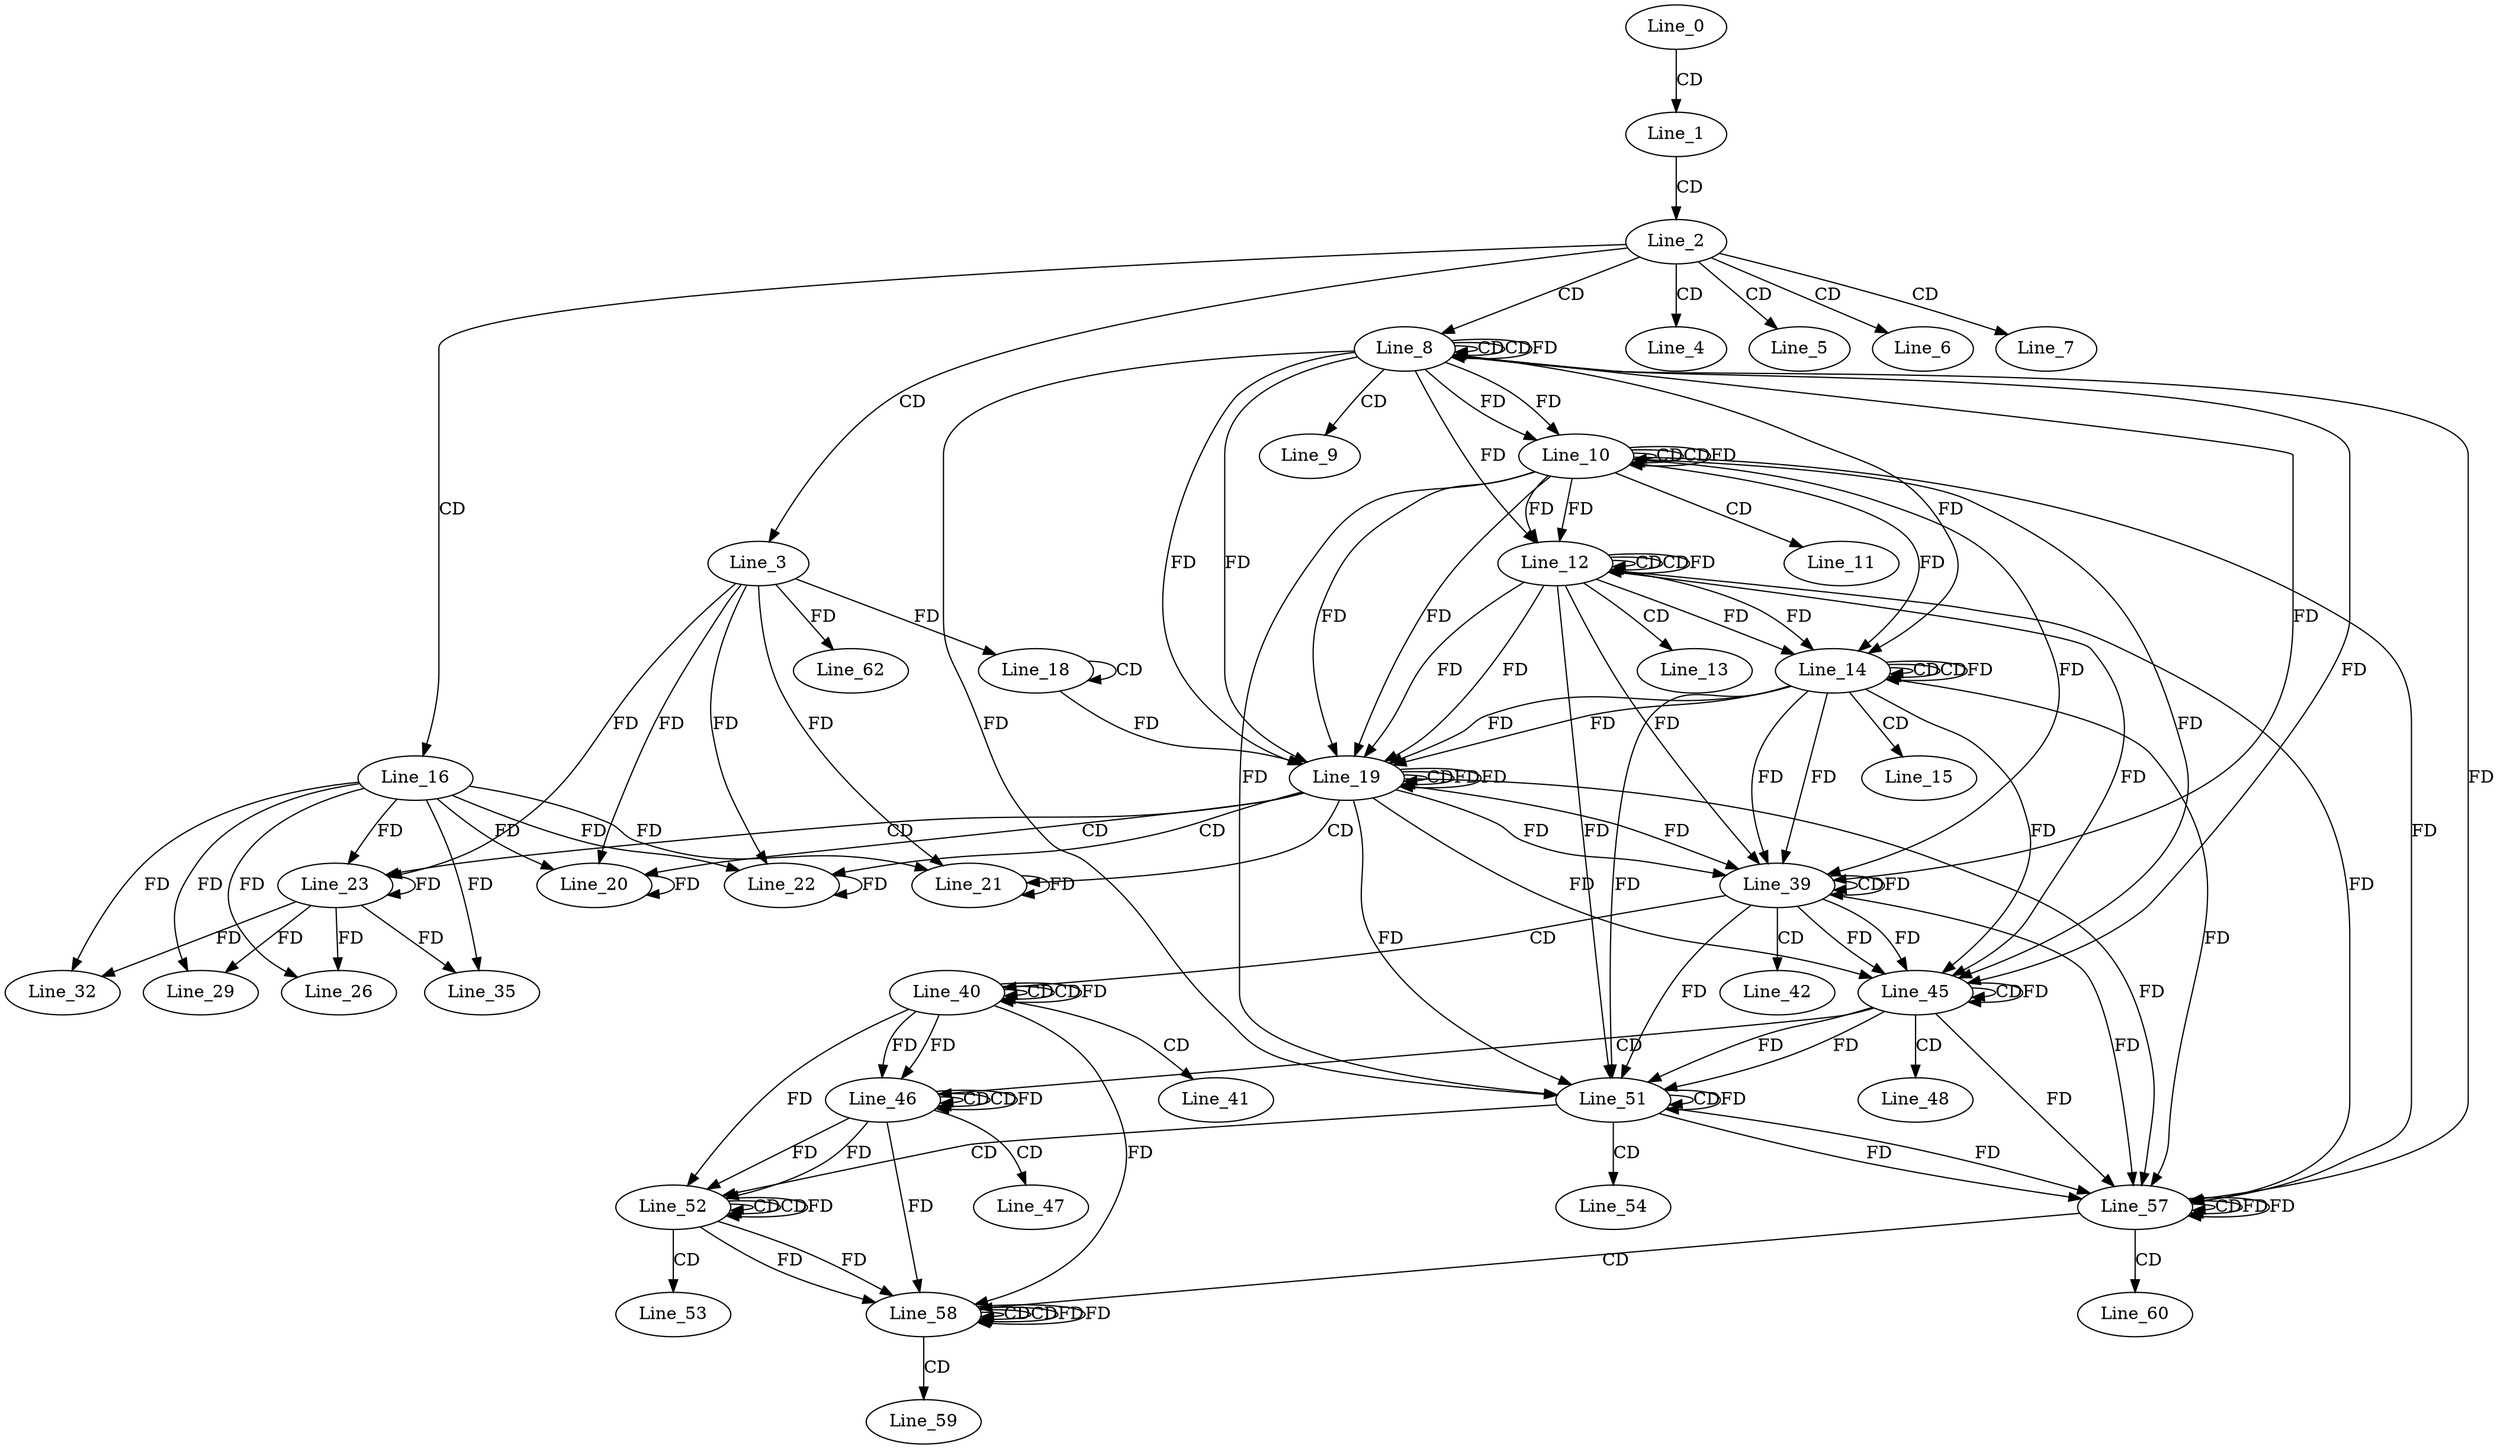 digraph G {
  Line_0;
  Line_1;
  Line_2;
  Line_3;
  Line_4;
  Line_5;
  Line_6;
  Line_7;
  Line_8;
  Line_8;
  Line_8;
  Line_9;
  Line_10;
  Line_10;
  Line_10;
  Line_11;
  Line_12;
  Line_12;
  Line_12;
  Line_13;
  Line_14;
  Line_14;
  Line_14;
  Line_15;
  Line_16;
  Line_18;
  Line_18;
  Line_19;
  Line_19;
  Line_19;
  Line_20;
  Line_20;
  Line_21;
  Line_21;
  Line_22;
  Line_22;
  Line_23;
  Line_23;
  Line_26;
  Line_29;
  Line_32;
  Line_35;
  Line_39;
  Line_39;
  Line_39;
  Line_40;
  Line_40;
  Line_40;
  Line_41;
  Line_42;
  Line_45;
  Line_45;
  Line_45;
  Line_46;
  Line_46;
  Line_46;
  Line_47;
  Line_48;
  Line_51;
  Line_51;
  Line_51;
  Line_52;
  Line_52;
  Line_52;
  Line_53;
  Line_54;
  Line_57;
  Line_57;
  Line_57;
  Line_58;
  Line_58;
  Line_58;
  Line_59;
  Line_60;
  Line_62;
  Line_0 -> Line_1 [ label="CD" ];
  Line_1 -> Line_2 [ label="CD" ];
  Line_2 -> Line_3 [ label="CD" ];
  Line_2 -> Line_4 [ label="CD" ];
  Line_2 -> Line_5 [ label="CD" ];
  Line_2 -> Line_6 [ label="CD" ];
  Line_2 -> Line_7 [ label="CD" ];
  Line_2 -> Line_8 [ label="CD" ];
  Line_8 -> Line_8 [ label="CD" ];
  Line_8 -> Line_8 [ label="CD" ];
  Line_8 -> Line_8 [ label="FD" ];
  Line_8 -> Line_9 [ label="CD" ];
  Line_10 -> Line_10 [ label="CD" ];
  Line_8 -> Line_10 [ label="FD" ];
  Line_10 -> Line_10 [ label="CD" ];
  Line_10 -> Line_10 [ label="FD" ];
  Line_8 -> Line_10 [ label="FD" ];
  Line_10 -> Line_11 [ label="CD" ];
  Line_12 -> Line_12 [ label="CD" ];
  Line_10 -> Line_12 [ label="FD" ];
  Line_12 -> Line_12 [ label="CD" ];
  Line_12 -> Line_12 [ label="FD" ];
  Line_10 -> Line_12 [ label="FD" ];
  Line_8 -> Line_12 [ label="FD" ];
  Line_12 -> Line_13 [ label="CD" ];
  Line_14 -> Line_14 [ label="CD" ];
  Line_12 -> Line_14 [ label="FD" ];
  Line_14 -> Line_14 [ label="CD" ];
  Line_14 -> Line_14 [ label="FD" ];
  Line_12 -> Line_14 [ label="FD" ];
  Line_10 -> Line_14 [ label="FD" ];
  Line_8 -> Line_14 [ label="FD" ];
  Line_14 -> Line_15 [ label="CD" ];
  Line_2 -> Line_16 [ label="CD" ];
  Line_18 -> Line_18 [ label="CD" ];
  Line_3 -> Line_18 [ label="FD" ];
  Line_14 -> Line_19 [ label="FD" ];
  Line_12 -> Line_19 [ label="FD" ];
  Line_10 -> Line_19 [ label="FD" ];
  Line_8 -> Line_19 [ label="FD" ];
  Line_18 -> Line_19 [ label="FD" ];
  Line_19 -> Line_19 [ label="CD" ];
  Line_19 -> Line_19 [ label="FD" ];
  Line_14 -> Line_19 [ label="FD" ];
  Line_12 -> Line_19 [ label="FD" ];
  Line_10 -> Line_19 [ label="FD" ];
  Line_8 -> Line_19 [ label="FD" ];
  Line_19 -> Line_20 [ label="CD" ];
  Line_20 -> Line_20 [ label="FD" ];
  Line_16 -> Line_20 [ label="FD" ];
  Line_3 -> Line_20 [ label="FD" ];
  Line_19 -> Line_21 [ label="CD" ];
  Line_21 -> Line_21 [ label="FD" ];
  Line_16 -> Line_21 [ label="FD" ];
  Line_3 -> Line_21 [ label="FD" ];
  Line_19 -> Line_22 [ label="CD" ];
  Line_22 -> Line_22 [ label="FD" ];
  Line_16 -> Line_22 [ label="FD" ];
  Line_3 -> Line_22 [ label="FD" ];
  Line_19 -> Line_23 [ label="CD" ];
  Line_23 -> Line_23 [ label="FD" ];
  Line_16 -> Line_23 [ label="FD" ];
  Line_3 -> Line_23 [ label="FD" ];
  Line_23 -> Line_26 [ label="FD" ];
  Line_16 -> Line_26 [ label="FD" ];
  Line_23 -> Line_29 [ label="FD" ];
  Line_16 -> Line_29 [ label="FD" ];
  Line_23 -> Line_32 [ label="FD" ];
  Line_16 -> Line_32 [ label="FD" ];
  Line_23 -> Line_35 [ label="FD" ];
  Line_16 -> Line_35 [ label="FD" ];
  Line_19 -> Line_39 [ label="FD" ];
  Line_14 -> Line_39 [ label="FD" ];
  Line_39 -> Line_39 [ label="CD" ];
  Line_39 -> Line_39 [ label="FD" ];
  Line_19 -> Line_39 [ label="FD" ];
  Line_14 -> Line_39 [ label="FD" ];
  Line_12 -> Line_39 [ label="FD" ];
  Line_10 -> Line_39 [ label="FD" ];
  Line_8 -> Line_39 [ label="FD" ];
  Line_39 -> Line_40 [ label="CD" ];
  Line_40 -> Line_40 [ label="CD" ];
  Line_40 -> Line_40 [ label="CD" ];
  Line_40 -> Line_40 [ label="FD" ];
  Line_40 -> Line_41 [ label="CD" ];
  Line_39 -> Line_42 [ label="CD" ];
  Line_39 -> Line_45 [ label="FD" ];
  Line_45 -> Line_45 [ label="CD" ];
  Line_45 -> Line_45 [ label="FD" ];
  Line_39 -> Line_45 [ label="FD" ];
  Line_19 -> Line_45 [ label="FD" ];
  Line_14 -> Line_45 [ label="FD" ];
  Line_12 -> Line_45 [ label="FD" ];
  Line_10 -> Line_45 [ label="FD" ];
  Line_8 -> Line_45 [ label="FD" ];
  Line_45 -> Line_46 [ label="CD" ];
  Line_46 -> Line_46 [ label="CD" ];
  Line_40 -> Line_46 [ label="FD" ];
  Line_46 -> Line_46 [ label="CD" ];
  Line_46 -> Line_46 [ label="FD" ];
  Line_40 -> Line_46 [ label="FD" ];
  Line_46 -> Line_47 [ label="CD" ];
  Line_45 -> Line_48 [ label="CD" ];
  Line_45 -> Line_51 [ label="FD" ];
  Line_51 -> Line_51 [ label="CD" ];
  Line_51 -> Line_51 [ label="FD" ];
  Line_45 -> Line_51 [ label="FD" ];
  Line_39 -> Line_51 [ label="FD" ];
  Line_19 -> Line_51 [ label="FD" ];
  Line_14 -> Line_51 [ label="FD" ];
  Line_12 -> Line_51 [ label="FD" ];
  Line_10 -> Line_51 [ label="FD" ];
  Line_8 -> Line_51 [ label="FD" ];
  Line_51 -> Line_52 [ label="CD" ];
  Line_52 -> Line_52 [ label="CD" ];
  Line_46 -> Line_52 [ label="FD" ];
  Line_52 -> Line_52 [ label="CD" ];
  Line_52 -> Line_52 [ label="FD" ];
  Line_46 -> Line_52 [ label="FD" ];
  Line_40 -> Line_52 [ label="FD" ];
  Line_52 -> Line_53 [ label="CD" ];
  Line_51 -> Line_54 [ label="CD" ];
  Line_51 -> Line_57 [ label="FD" ];
  Line_57 -> Line_57 [ label="CD" ];
  Line_57 -> Line_57 [ label="FD" ];
  Line_51 -> Line_57 [ label="FD" ];
  Line_45 -> Line_57 [ label="FD" ];
  Line_39 -> Line_57 [ label="FD" ];
  Line_19 -> Line_57 [ label="FD" ];
  Line_14 -> Line_57 [ label="FD" ];
  Line_12 -> Line_57 [ label="FD" ];
  Line_10 -> Line_57 [ label="FD" ];
  Line_8 -> Line_57 [ label="FD" ];
  Line_57 -> Line_58 [ label="CD" ];
  Line_58 -> Line_58 [ label="CD" ];
  Line_52 -> Line_58 [ label="FD" ];
  Line_58 -> Line_58 [ label="CD" ];
  Line_58 -> Line_58 [ label="FD" ];
  Line_52 -> Line_58 [ label="FD" ];
  Line_46 -> Line_58 [ label="FD" ];
  Line_40 -> Line_58 [ label="FD" ];
  Line_58 -> Line_59 [ label="CD" ];
  Line_57 -> Line_60 [ label="CD" ];
  Line_3 -> Line_62 [ label="FD" ];
  Line_19 -> Line_19 [ label="FD" ];
  Line_57 -> Line_57 [ label="FD" ];
  Line_58 -> Line_58 [ label="FD" ];
}
